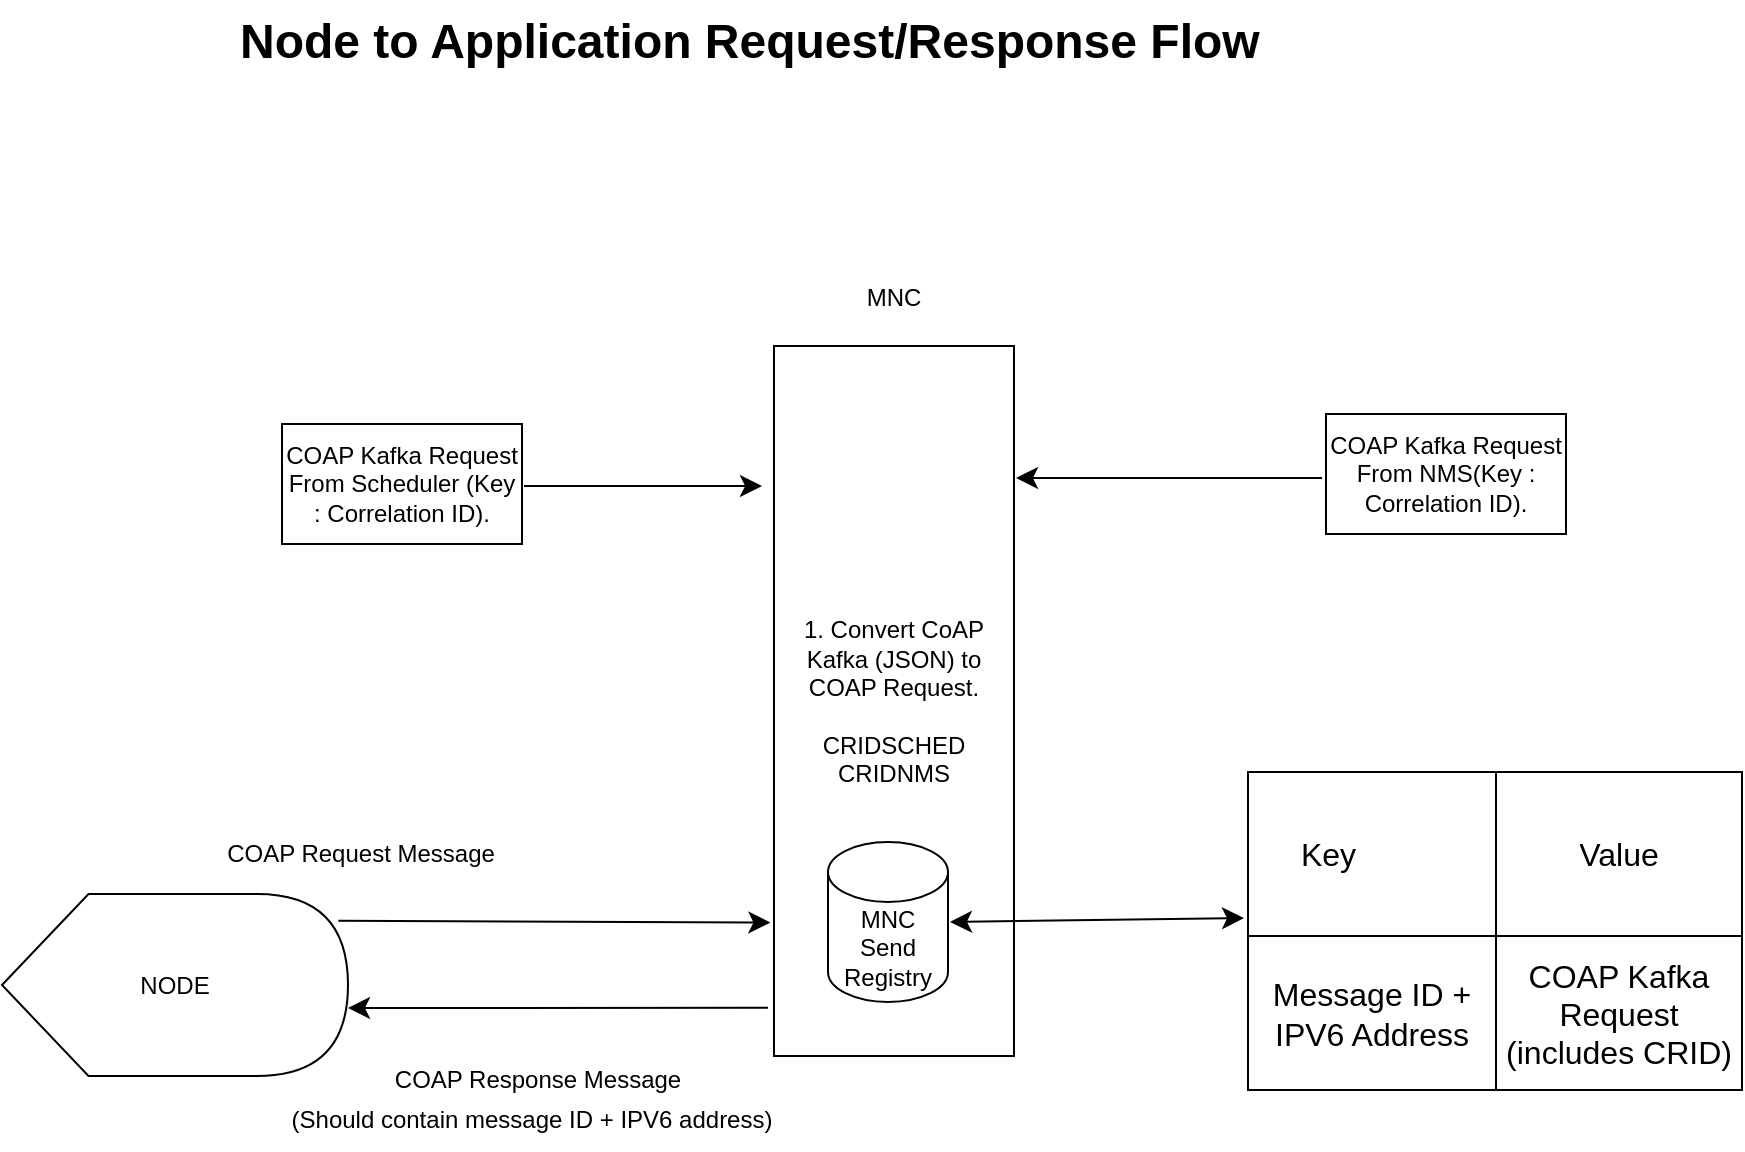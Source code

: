 <mxfile version="27.1.4">
  <diagram name="Page-1" id="Vj2Z5JJyAk5oJ0i5jmaD">
    <mxGraphModel dx="1681" dy="987" grid="0" gridSize="10" guides="1" tooltips="1" connect="1" arrows="1" fold="1" page="0" pageScale="1" pageWidth="850" pageHeight="1100" math="0" shadow="0">
      <root>
        <mxCell id="0" />
        <mxCell id="1" parent="0" />
        <mxCell id="CB2LPCBiZO9Efgwe6hKB-1" value="COAP Kafka Request From Scheduler (Key : Correlation ID)." style="rounded=0;whiteSpace=wrap;html=1;" parent="1" vertex="1">
          <mxGeometry x="-145" y="52" width="120" height="60" as="geometry" />
        </mxCell>
        <mxCell id="CB2LPCBiZO9Efgwe6hKB-2" value="" style="endArrow=classic;html=1;rounded=0;fontSize=12;startSize=8;endSize=8;curved=1;" parent="1" edge="1">
          <mxGeometry width="50" height="50" relative="1" as="geometry">
            <mxPoint x="-24" y="83" as="sourcePoint" />
            <mxPoint x="95" y="83" as="targetPoint" />
          </mxGeometry>
        </mxCell>
        <mxCell id="CB2LPCBiZO9Efgwe6hKB-3" value="&lt;div&gt;1. Convert CoAP Kafka (JSON) to COAP Request.&lt;/div&gt;&lt;div&gt;&lt;br&gt;&lt;/div&gt;&lt;div&gt;CRIDSCHED&lt;/div&gt;&lt;div&gt;CRIDNMS&lt;/div&gt;" style="rounded=0;whiteSpace=wrap;html=1;" parent="1" vertex="1">
          <mxGeometry x="101" y="13" width="120" height="355" as="geometry" />
        </mxCell>
        <mxCell id="CB2LPCBiZO9Efgwe6hKB-4" value="COAP Kafka Request From NMS(Key : Correlation ID)." style="rounded=0;whiteSpace=wrap;html=1;" parent="1" vertex="1">
          <mxGeometry x="377" y="47" width="120" height="60" as="geometry" />
        </mxCell>
        <mxCell id="CB2LPCBiZO9Efgwe6hKB-6" value="" style="endArrow=classic;html=1;rounded=0;fontSize=12;startSize=8;endSize=8;curved=1;" parent="1" edge="1">
          <mxGeometry width="50" height="50" relative="1" as="geometry">
            <mxPoint x="375" y="79" as="sourcePoint" />
            <mxPoint x="222" y="79" as="targetPoint" />
          </mxGeometry>
        </mxCell>
        <mxCell id="CB2LPCBiZO9Efgwe6hKB-8" value="MNC" style="text;html=1;align=center;verticalAlign=middle;whiteSpace=wrap;rounded=0;" parent="1" vertex="1">
          <mxGeometry x="131" y="-26" width="60" height="30" as="geometry" />
        </mxCell>
        <mxCell id="CB2LPCBiZO9Efgwe6hKB-9" value="MNC Send Registry" style="shape=cylinder3;whiteSpace=wrap;html=1;boundedLbl=1;backgroundOutline=1;size=15;" parent="1" vertex="1">
          <mxGeometry x="128" y="261" width="60" height="80" as="geometry" />
        </mxCell>
        <mxCell id="CB2LPCBiZO9Efgwe6hKB-10" value="" style="shape=table;startSize=0;container=1;collapsible=0;childLayout=tableLayout;fontSize=16;" parent="1" vertex="1">
          <mxGeometry x="338" y="226" width="247" height="159" as="geometry" />
        </mxCell>
        <mxCell id="CB2LPCBiZO9Efgwe6hKB-11" value="" style="shape=tableRow;horizontal=0;startSize=0;swimlaneHead=0;swimlaneBody=0;strokeColor=inherit;top=0;left=0;bottom=0;right=0;collapsible=0;dropTarget=0;fillColor=none;points=[[0,0.5],[1,0.5]];portConstraint=eastwest;fontSize=16;" parent="CB2LPCBiZO9Efgwe6hKB-10" vertex="1">
          <mxGeometry width="247" height="82" as="geometry" />
        </mxCell>
        <mxCell id="CB2LPCBiZO9Efgwe6hKB-12" value="Key&lt;span style=&quot;white-space: pre;&quot;&gt;&#x9;&lt;span style=&quot;white-space: pre;&quot;&gt;&#x9;&lt;/span&gt;&lt;/span&gt;" style="shape=partialRectangle;html=1;whiteSpace=wrap;connectable=0;strokeColor=inherit;overflow=hidden;fillColor=none;top=0;left=0;bottom=0;right=0;pointerEvents=1;fontSize=16;" parent="CB2LPCBiZO9Efgwe6hKB-11" vertex="1">
          <mxGeometry width="124" height="82" as="geometry">
            <mxRectangle width="124" height="82" as="alternateBounds" />
          </mxGeometry>
        </mxCell>
        <mxCell id="CB2LPCBiZO9Efgwe6hKB-13" value="Value" style="shape=partialRectangle;html=1;whiteSpace=wrap;connectable=0;strokeColor=inherit;overflow=hidden;fillColor=none;top=0;left=0;bottom=0;right=0;pointerEvents=1;fontSize=16;" parent="CB2LPCBiZO9Efgwe6hKB-11" vertex="1">
          <mxGeometry x="124" width="123" height="82" as="geometry">
            <mxRectangle width="123" height="82" as="alternateBounds" />
          </mxGeometry>
        </mxCell>
        <mxCell id="CB2LPCBiZO9Efgwe6hKB-15" value="" style="shape=tableRow;horizontal=0;startSize=0;swimlaneHead=0;swimlaneBody=0;strokeColor=inherit;top=0;left=0;bottom=0;right=0;collapsible=0;dropTarget=0;fillColor=none;points=[[0,0.5],[1,0.5]];portConstraint=eastwest;fontSize=16;" parent="CB2LPCBiZO9Efgwe6hKB-10" vertex="1">
          <mxGeometry y="82" width="247" height="77" as="geometry" />
        </mxCell>
        <mxCell id="CB2LPCBiZO9Efgwe6hKB-16" value="Message ID + IPV6 Address" style="shape=partialRectangle;html=1;whiteSpace=wrap;connectable=0;strokeColor=inherit;overflow=hidden;fillColor=none;top=0;left=0;bottom=0;right=0;pointerEvents=1;fontSize=16;" parent="CB2LPCBiZO9Efgwe6hKB-15" vertex="1">
          <mxGeometry width="124" height="77" as="geometry">
            <mxRectangle width="124" height="77" as="alternateBounds" />
          </mxGeometry>
        </mxCell>
        <mxCell id="CB2LPCBiZO9Efgwe6hKB-17" value="COAP Kafka Request (includes CRID)" style="shape=partialRectangle;html=1;whiteSpace=wrap;connectable=0;strokeColor=inherit;overflow=hidden;fillColor=none;top=0;left=0;bottom=0;right=0;pointerEvents=1;fontSize=16;" parent="CB2LPCBiZO9Efgwe6hKB-15" vertex="1">
          <mxGeometry x="124" width="123" height="77" as="geometry">
            <mxRectangle width="123" height="77" as="alternateBounds" />
          </mxGeometry>
        </mxCell>
        <mxCell id="CB2LPCBiZO9Efgwe6hKB-23" value="" style="endArrow=classic;startArrow=classic;html=1;rounded=0;fontSize=12;startSize=8;endSize=8;curved=1;" parent="1" edge="1">
          <mxGeometry width="50" height="50" relative="1" as="geometry">
            <mxPoint x="189" y="301" as="sourcePoint" />
            <mxPoint x="336" y="299" as="targetPoint" />
          </mxGeometry>
        </mxCell>
        <mxCell id="CB2LPCBiZO9Efgwe6hKB-25" value="NODE" style="shape=display;whiteSpace=wrap;html=1;" parent="1" vertex="1">
          <mxGeometry x="-285" y="287" width="173" height="91" as="geometry" />
        </mxCell>
        <mxCell id="CB2LPCBiZO9Efgwe6hKB-28" value="" style="endArrow=classic;html=1;rounded=0;fontSize=12;startSize=8;endSize=8;curved=1;exitX=-0.025;exitY=0.932;exitDx=0;exitDy=0;exitPerimeter=0;" parent="1" edge="1" source="CB2LPCBiZO9Efgwe6hKB-3">
          <mxGeometry width="50" height="50" relative="1" as="geometry">
            <mxPoint x="-114" y="349" as="sourcePoint" />
            <mxPoint x="-112" y="344" as="targetPoint" />
          </mxGeometry>
        </mxCell>
        <mxCell id="CB2LPCBiZO9Efgwe6hKB-31" value="COAP Request Message" style="edgeLabel;html=1;align=center;verticalAlign=middle;resizable=0;points=[];fontSize=12;" parent="CB2LPCBiZO9Efgwe6hKB-28" vertex="1" connectable="0">
          <mxGeometry x="0.396" y="-3" relative="1" as="geometry">
            <mxPoint x="-58" y="-74" as="offset" />
          </mxGeometry>
        </mxCell>
        <mxCell id="CB2LPCBiZO9Efgwe6hKB-29" value="" style="endArrow=classic;html=1;rounded=0;fontSize=12;startSize=8;endSize=8;curved=1;exitX=0.972;exitY=0.147;exitDx=0;exitDy=0;exitPerimeter=0;entryX=-0.015;entryY=0.812;entryDx=0;entryDy=0;entryPerimeter=0;" parent="1" edge="1" target="CB2LPCBiZO9Efgwe6hKB-3" source="CB2LPCBiZO9Efgwe6hKB-25">
          <mxGeometry width="50" height="50" relative="1" as="geometry">
            <mxPoint x="274" y="296" as="sourcePoint" />
            <mxPoint x="59" y="298" as="targetPoint" />
          </mxGeometry>
        </mxCell>
        <mxCell id="CB2LPCBiZO9Efgwe6hKB-30" value="COAP Response Message" style="text;html=1;align=center;verticalAlign=middle;whiteSpace=wrap;rounded=0;" parent="1" vertex="1">
          <mxGeometry x="-98" y="365" width="162" height="30" as="geometry" />
        </mxCell>
        <mxCell id="CB2LPCBiZO9Efgwe6hKB-33" value="(Should contain message ID + IPV6 address)" style="text;html=1;align=center;verticalAlign=middle;whiteSpace=wrap;rounded=0;" parent="1" vertex="1">
          <mxGeometry x="-164" y="385" width="288" height="30" as="geometry" />
        </mxCell>
        <mxCell id="CB2LPCBiZO9Efgwe6hKB-36" value="&lt;h1 style=&quot;margin-top: 0px;&quot;&gt;Node to Application Request/Response Flow&lt;/h1&gt;&lt;p&gt;&lt;br&gt;&lt;/p&gt;" style="text;html=1;whiteSpace=wrap;overflow=hidden;rounded=0;" parent="1" vertex="1">
          <mxGeometry x="-168" y="-160" width="693" height="45" as="geometry" />
        </mxCell>
      </root>
    </mxGraphModel>
  </diagram>
</mxfile>
